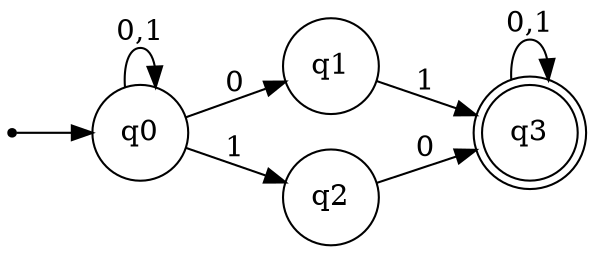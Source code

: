 digraph nfa2 {
    rankdir=LR;
    node [shape=circle];
    __start [label="", shape=point];
    node [shape=doublecircle]; q3;
    node [shape=circle];
    
    __start -> q0;
    q0 -> q0 [label="0,1"];
    q0 -> q1 [label="0"];
    q0 -> q2 [label="1"];
    q1 -> q3 [label="1"];
    q2 -> q3 [label="0"];
    q3 -> q3 [label="0,1"];
}
